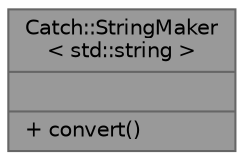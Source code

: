 digraph "Catch::StringMaker&lt; std::string &gt;"
{
 // LATEX_PDF_SIZE
  bgcolor="transparent";
  edge [fontname=Helvetica,fontsize=10,labelfontname=Helvetica,labelfontsize=10];
  node [fontname=Helvetica,fontsize=10,shape=box,height=0.2,width=0.4];
  Node1 [shape=record,label="{Catch::StringMaker\l\< std::string \>\n||+ convert()\l}",height=0.2,width=0.4,color="gray40", fillcolor="grey60", style="filled", fontcolor="black",tooltip=" "];
}
